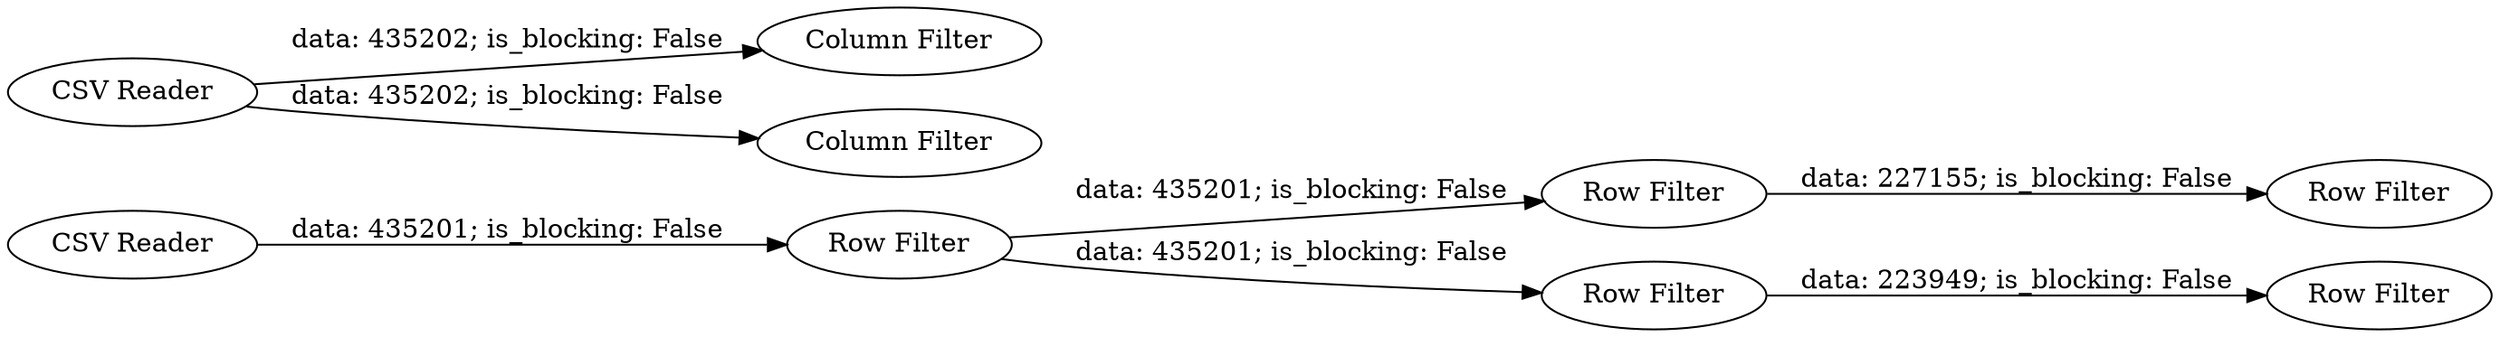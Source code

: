 digraph {
	"4675047470806239215_5" [label="Row Filter"]
	"4675047470806239215_3" [label="Row Filter"]
	"4675047470806239215_7" [label="CSV Reader"]
	"4675047470806239215_6" [label="Row Filter"]
	"4675047470806239215_9" [label="Column Filter"]
	"4675047470806239215_8" [label="Column Filter"]
	"4675047470806239215_2" [label="Row Filter"]
	"4675047470806239215_4" [label="Row Filter"]
	"4675047470806239215_1" [label="CSV Reader"]
	"4675047470806239215_7" -> "4675047470806239215_8" [label="data: 435202; is_blocking: False"]
	"4675047470806239215_1" -> "4675047470806239215_2" [label="data: 435201; is_blocking: False"]
	"4675047470806239215_3" -> "4675047470806239215_5" [label="data: 227155; is_blocking: False"]
	"4675047470806239215_7" -> "4675047470806239215_9" [label="data: 435202; is_blocking: False"]
	"4675047470806239215_2" -> "4675047470806239215_3" [label="data: 435201; is_blocking: False"]
	"4675047470806239215_4" -> "4675047470806239215_6" [label="data: 223949; is_blocking: False"]
	"4675047470806239215_2" -> "4675047470806239215_4" [label="data: 435201; is_blocking: False"]
	rankdir=LR
}
